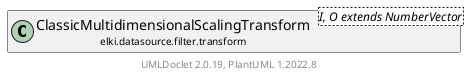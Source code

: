 @startuml
    remove .*\.(Instance|Par|Parameterizer|Factory)$
    set namespaceSeparator none
    hide empty fields
    hide empty methods

    class "<size:14>ClassicMultidimensionalScalingTransform.Par\n<size:10>elki.datasource.filter.transform" as elki.datasource.filter.transform.ClassicMultidimensionalScalingTransform.Par<I, O extends NumberVector> {
        {static} +DIM_ID: OptionID
        {static} +DISTANCE_ID: OptionID
        {static} +VECTOR_TYPE_ID: OptionID
        ~tdim: int
        ~dist: PrimitiveDistance<? super I>
        ~factory: Factory<O extends NumberVector>
        +configure(Parameterization): void
        +make(): ClassicMultidimensionalScalingTransform<I, O extends NumberVector>
    }

    interface "<size:14>Parameterizer\n<size:10>elki.utilities.optionhandling" as elki.utilities.optionhandling.Parameterizer [[../../../utilities/optionhandling/Parameterizer.html]] {
        {abstract} +make(): Object
    }
    class "<size:14>ClassicMultidimensionalScalingTransform\n<size:10>elki.datasource.filter.transform" as elki.datasource.filter.transform.ClassicMultidimensionalScalingTransform<I, O extends NumberVector> [[ClassicMultidimensionalScalingTransform.html]]

    elki.utilities.optionhandling.Parameterizer <|.. elki.datasource.filter.transform.ClassicMultidimensionalScalingTransform.Par
    elki.datasource.filter.transform.ClassicMultidimensionalScalingTransform +-- elki.datasource.filter.transform.ClassicMultidimensionalScalingTransform.Par

    center footer UMLDoclet 2.0.19, PlantUML 1.2022.8
@enduml
